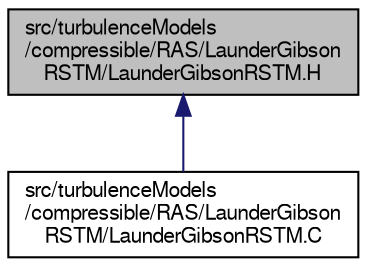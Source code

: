 digraph "src/turbulenceModels/compressible/RAS/LaunderGibsonRSTM/LaunderGibsonRSTM.H"
{
  bgcolor="transparent";
  edge [fontname="FreeSans",fontsize="10",labelfontname="FreeSans",labelfontsize="10"];
  node [fontname="FreeSans",fontsize="10",shape=record];
  Node311 [label="src/turbulenceModels\l/compressible/RAS/LaunderGibson\lRSTM/LaunderGibsonRSTM.H",height=0.2,width=0.4,color="black", fillcolor="grey75", style="filled", fontcolor="black"];
  Node311 -> Node312 [dir="back",color="midnightblue",fontsize="10",style="solid",fontname="FreeSans"];
  Node312 [label="src/turbulenceModels\l/compressible/RAS/LaunderGibson\lRSTM/LaunderGibsonRSTM.C",height=0.2,width=0.4,color="black",URL="$a40151.html"];
}
